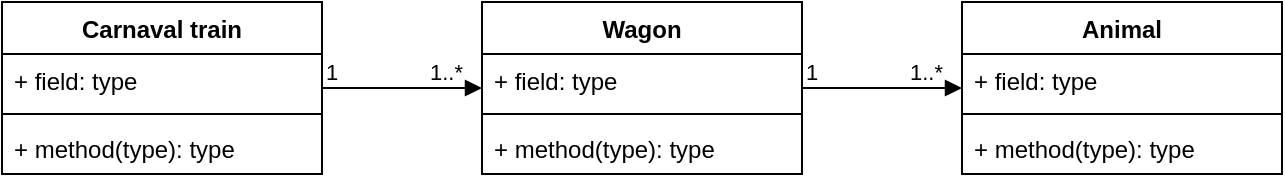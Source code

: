 <mxfile version="20.6.2" type="device"><diagram id="iIFMmn51AkPyV4HUBc83" name="Pagina-1"><mxGraphModel dx="1038" dy="619" grid="1" gridSize="10" guides="1" tooltips="1" connect="1" arrows="1" fold="1" page="1" pageScale="1" pageWidth="1169" pageHeight="827" math="0" shadow="0"><root><mxCell id="0"/><mxCell id="1" parent="0"/><mxCell id="kQleeaUGxqo9kAHsgF8Y-5" value="Wagon" style="swimlane;fontStyle=1;align=center;verticalAlign=top;childLayout=stackLayout;horizontal=1;startSize=26;horizontalStack=0;resizeParent=1;resizeParentMax=0;resizeLast=0;collapsible=1;marginBottom=0;" vertex="1" parent="1"><mxGeometry x="320" y="200" width="160" height="86" as="geometry"/></mxCell><mxCell id="kQleeaUGxqo9kAHsgF8Y-6" value="+ field: type" style="text;strokeColor=none;fillColor=none;align=left;verticalAlign=top;spacingLeft=4;spacingRight=4;overflow=hidden;rotatable=0;points=[[0,0.5],[1,0.5]];portConstraint=eastwest;" vertex="1" parent="kQleeaUGxqo9kAHsgF8Y-5"><mxGeometry y="26" width="160" height="26" as="geometry"/></mxCell><mxCell id="kQleeaUGxqo9kAHsgF8Y-7" value="" style="line;strokeWidth=1;fillColor=none;align=left;verticalAlign=middle;spacingTop=-1;spacingLeft=3;spacingRight=3;rotatable=0;labelPosition=right;points=[];portConstraint=eastwest;strokeColor=inherit;" vertex="1" parent="kQleeaUGxqo9kAHsgF8Y-5"><mxGeometry y="52" width="160" height="8" as="geometry"/></mxCell><mxCell id="kQleeaUGxqo9kAHsgF8Y-8" value="+ method(type): type" style="text;strokeColor=none;fillColor=none;align=left;verticalAlign=top;spacingLeft=4;spacingRight=4;overflow=hidden;rotatable=0;points=[[0,0.5],[1,0.5]];portConstraint=eastwest;" vertex="1" parent="kQleeaUGxqo9kAHsgF8Y-5"><mxGeometry y="60" width="160" height="26" as="geometry"/></mxCell><mxCell id="kQleeaUGxqo9kAHsgF8Y-13" value="Animal" style="swimlane;fontStyle=1;align=center;verticalAlign=top;childLayout=stackLayout;horizontal=1;startSize=26;horizontalStack=0;resizeParent=1;resizeParentMax=0;resizeLast=0;collapsible=1;marginBottom=0;" vertex="1" parent="1"><mxGeometry x="560" y="200" width="160" height="86" as="geometry"/></mxCell><mxCell id="kQleeaUGxqo9kAHsgF8Y-14" value="+ field: type" style="text;strokeColor=none;fillColor=none;align=left;verticalAlign=top;spacingLeft=4;spacingRight=4;overflow=hidden;rotatable=0;points=[[0,0.5],[1,0.5]];portConstraint=eastwest;" vertex="1" parent="kQleeaUGxqo9kAHsgF8Y-13"><mxGeometry y="26" width="160" height="26" as="geometry"/></mxCell><mxCell id="kQleeaUGxqo9kAHsgF8Y-15" value="" style="line;strokeWidth=1;fillColor=none;align=left;verticalAlign=middle;spacingTop=-1;spacingLeft=3;spacingRight=3;rotatable=0;labelPosition=right;points=[];portConstraint=eastwest;strokeColor=inherit;" vertex="1" parent="kQleeaUGxqo9kAHsgF8Y-13"><mxGeometry y="52" width="160" height="8" as="geometry"/></mxCell><mxCell id="kQleeaUGxqo9kAHsgF8Y-16" value="+ method(type): type" style="text;strokeColor=none;fillColor=none;align=left;verticalAlign=top;spacingLeft=4;spacingRight=4;overflow=hidden;rotatable=0;points=[[0,0.5],[1,0.5]];portConstraint=eastwest;" vertex="1" parent="kQleeaUGxqo9kAHsgF8Y-13"><mxGeometry y="60" width="160" height="26" as="geometry"/></mxCell><mxCell id="kQleeaUGxqo9kAHsgF8Y-17" value="Carnaval train" style="swimlane;fontStyle=1;align=center;verticalAlign=top;childLayout=stackLayout;horizontal=1;startSize=26;horizontalStack=0;resizeParent=1;resizeParentMax=0;resizeLast=0;collapsible=1;marginBottom=0;" vertex="1" parent="1"><mxGeometry x="80" y="200" width="160" height="86" as="geometry"/></mxCell><mxCell id="kQleeaUGxqo9kAHsgF8Y-18" value="+ field: type" style="text;strokeColor=none;fillColor=none;align=left;verticalAlign=top;spacingLeft=4;spacingRight=4;overflow=hidden;rotatable=0;points=[[0,0.5],[1,0.5]];portConstraint=eastwest;" vertex="1" parent="kQleeaUGxqo9kAHsgF8Y-17"><mxGeometry y="26" width="160" height="26" as="geometry"/></mxCell><mxCell id="kQleeaUGxqo9kAHsgF8Y-19" value="" style="line;strokeWidth=1;fillColor=none;align=left;verticalAlign=middle;spacingTop=-1;spacingLeft=3;spacingRight=3;rotatable=0;labelPosition=right;points=[];portConstraint=eastwest;strokeColor=inherit;" vertex="1" parent="kQleeaUGxqo9kAHsgF8Y-17"><mxGeometry y="52" width="160" height="8" as="geometry"/></mxCell><mxCell id="kQleeaUGxqo9kAHsgF8Y-20" value="+ method(type): type" style="text;strokeColor=none;fillColor=none;align=left;verticalAlign=top;spacingLeft=4;spacingRight=4;overflow=hidden;rotatable=0;points=[[0,0.5],[1,0.5]];portConstraint=eastwest;" vertex="1" parent="kQleeaUGxqo9kAHsgF8Y-17"><mxGeometry y="60" width="160" height="26" as="geometry"/></mxCell><mxCell id="kQleeaUGxqo9kAHsgF8Y-21" value="" style="endArrow=block;endFill=1;html=1;edgeStyle=orthogonalEdgeStyle;align=left;verticalAlign=top;rounded=0;" edge="1" parent="1" source="kQleeaUGxqo9kAHsgF8Y-17" target="kQleeaUGxqo9kAHsgF8Y-5"><mxGeometry x="-1" relative="1" as="geometry"><mxPoint x="250" y="360" as="sourcePoint"/><mxPoint x="410" y="360" as="targetPoint"/></mxGeometry></mxCell><mxCell id="kQleeaUGxqo9kAHsgF8Y-22" value="1" style="edgeLabel;resizable=0;html=1;align=left;verticalAlign=bottom;" connectable="0" vertex="1" parent="kQleeaUGxqo9kAHsgF8Y-21"><mxGeometry x="-1" relative="1" as="geometry"/></mxCell><mxCell id="kQleeaUGxqo9kAHsgF8Y-23" value="" style="endArrow=block;endFill=1;html=1;edgeStyle=orthogonalEdgeStyle;align=left;verticalAlign=top;rounded=0;" edge="1" parent="1" source="kQleeaUGxqo9kAHsgF8Y-5" target="kQleeaUGxqo9kAHsgF8Y-13"><mxGeometry x="-1" relative="1" as="geometry"><mxPoint x="490" y="320" as="sourcePoint"/><mxPoint x="650" y="320" as="targetPoint"/></mxGeometry></mxCell><mxCell id="kQleeaUGxqo9kAHsgF8Y-24" value="1" style="edgeLabel;resizable=0;html=1;align=left;verticalAlign=bottom;" connectable="0" vertex="1" parent="kQleeaUGxqo9kAHsgF8Y-23"><mxGeometry x="-1" relative="1" as="geometry"/></mxCell><mxCell id="kQleeaUGxqo9kAHsgF8Y-25" value="1..*" style="edgeLabel;resizable=0;html=1;align=left;verticalAlign=bottom;" connectable="0" vertex="1" parent="1"><mxGeometry x="292" y="243" as="geometry"/></mxCell><mxCell id="kQleeaUGxqo9kAHsgF8Y-26" value="1..*" style="edgeLabel;resizable=0;html=1;align=left;verticalAlign=bottom;" connectable="0" vertex="1" parent="1"><mxGeometry x="532" y="243" as="geometry"/></mxCell></root></mxGraphModel></diagram></mxfile>